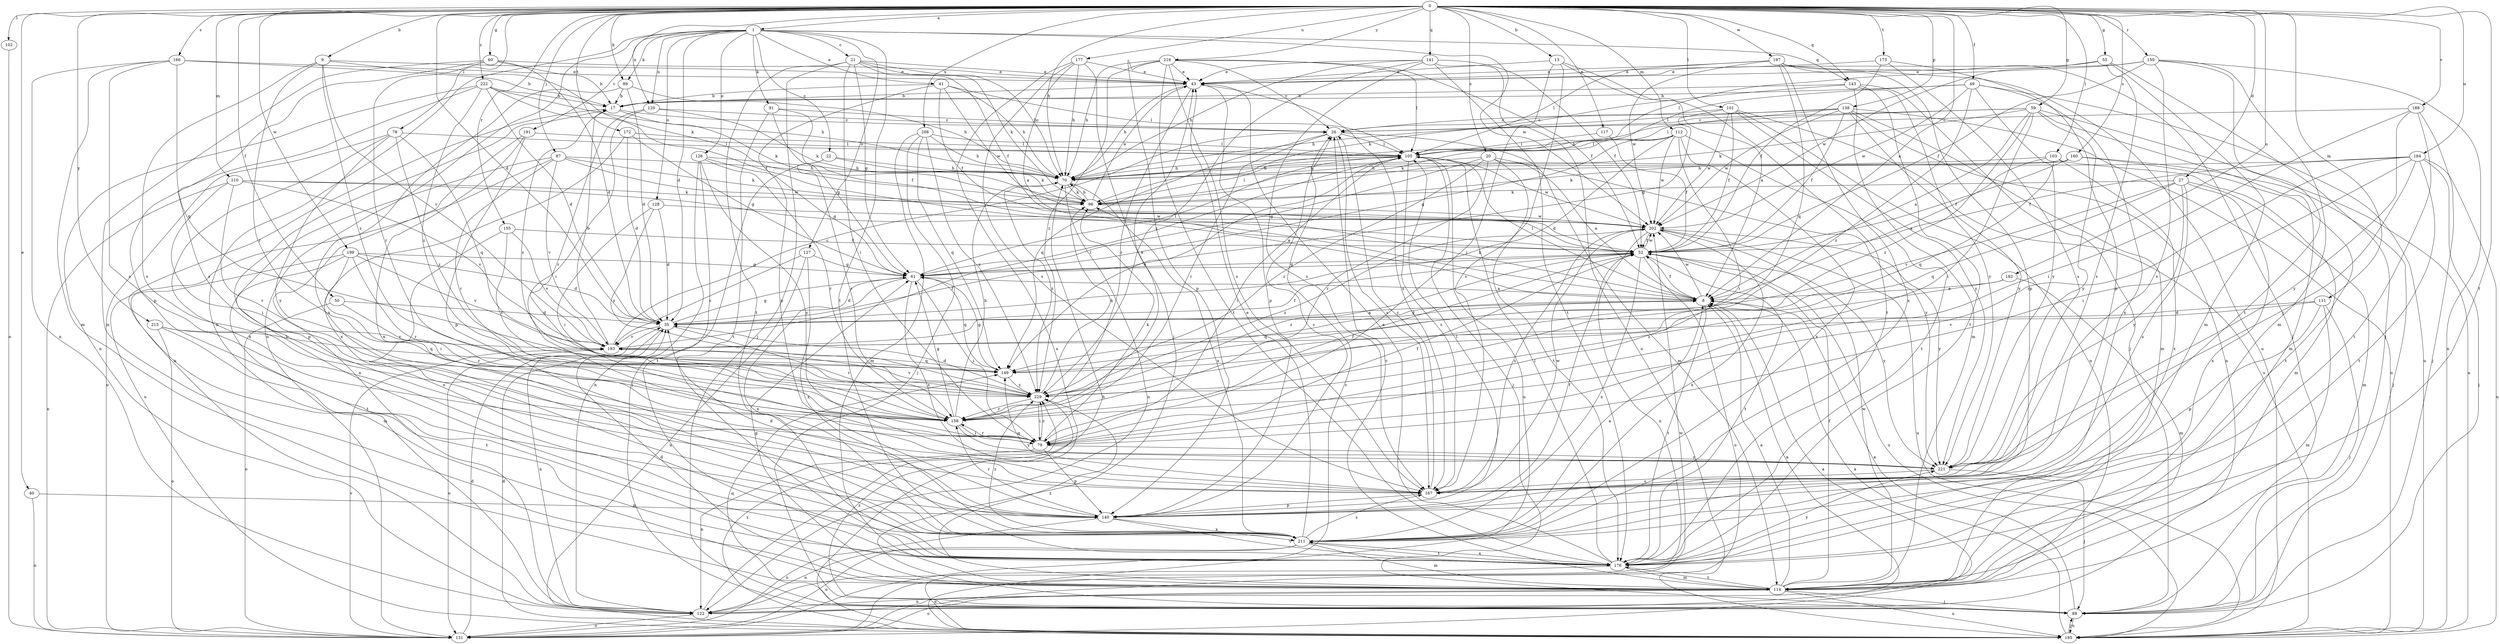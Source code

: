 strict digraph  {
0;
1;
8;
9;
13;
17;
20;
21;
22;
26;
27;
35;
40;
41;
43;
49;
50;
52;
55;
59;
60;
61;
70;
78;
79;
87;
88;
89;
91;
96;
101;
102;
103;
105;
110;
111;
112;
114;
117;
120;
122;
126;
127;
128;
131;
138;
140;
141;
143;
149;
150;
155;
158;
160;
166;
167;
172;
173;
176;
177;
182;
184;
185;
188;
191;
193;
197;
199;
202;
208;
211;
215;
216;
221;
222;
229;
0 -> 1  [label=a];
0 -> 8  [label=a];
0 -> 9  [label=b];
0 -> 13  [label=b];
0 -> 20  [label=c];
0 -> 27  [label=d];
0 -> 35  [label=d];
0 -> 40  [label=e];
0 -> 49  [label=f];
0 -> 50  [label=f];
0 -> 55  [label=g];
0 -> 59  [label=g];
0 -> 60  [label=g];
0 -> 70  [label=h];
0 -> 78  [label=i];
0 -> 87  [label=j];
0 -> 89  [label=k];
0 -> 101  [label=l];
0 -> 102  [label=l];
0 -> 103  [label=l];
0 -> 110  [label=m];
0 -> 111  [label=m];
0 -> 112  [label=m];
0 -> 117  [label=n];
0 -> 120  [label=n];
0 -> 138  [label=p];
0 -> 141  [label=q];
0 -> 143  [label=q];
0 -> 150  [label=r];
0 -> 155  [label=r];
0 -> 160  [label=s];
0 -> 166  [label=s];
0 -> 172  [label=t];
0 -> 173  [label=t];
0 -> 176  [label=t];
0 -> 177  [label=u];
0 -> 182  [label=u];
0 -> 184  [label=u];
0 -> 188  [label=v];
0 -> 197  [label=w];
0 -> 199  [label=w];
0 -> 208  [label=x];
0 -> 215  [label=y];
0 -> 216  [label=y];
0 -> 222  [label=z];
1 -> 21  [label=c];
1 -> 22  [label=c];
1 -> 35  [label=d];
1 -> 41  [label=e];
1 -> 89  [label=k];
1 -> 91  [label=k];
1 -> 120  [label=n];
1 -> 122  [label=n];
1 -> 126  [label=o];
1 -> 127  [label=o];
1 -> 128  [label=o];
1 -> 131  [label=o];
1 -> 143  [label=q];
1 -> 176  [label=t];
1 -> 191  [label=v];
1 -> 202  [label=w];
8 -> 35  [label=d];
8 -> 52  [label=f];
8 -> 96  [label=k];
8 -> 105  [label=l];
8 -> 149  [label=q];
8 -> 176  [label=t];
8 -> 202  [label=w];
9 -> 43  [label=e];
9 -> 96  [label=k];
9 -> 158  [label=r];
9 -> 167  [label=s];
9 -> 193  [label=v];
9 -> 229  [label=z];
13 -> 8  [label=a];
13 -> 43  [label=e];
13 -> 79  [label=i];
13 -> 167  [label=s];
13 -> 176  [label=t];
17 -> 26  [label=c];
17 -> 96  [label=k];
17 -> 122  [label=n];
17 -> 229  [label=z];
20 -> 8  [label=a];
20 -> 61  [label=g];
20 -> 70  [label=h];
20 -> 158  [label=r];
20 -> 176  [label=t];
20 -> 221  [label=y];
20 -> 229  [label=z];
21 -> 43  [label=e];
21 -> 52  [label=f];
21 -> 61  [label=g];
21 -> 70  [label=h];
21 -> 79  [label=i];
21 -> 88  [label=j];
21 -> 96  [label=k];
21 -> 176  [label=t];
22 -> 70  [label=h];
22 -> 88  [label=j];
22 -> 96  [label=k];
22 -> 158  [label=r];
26 -> 105  [label=l];
26 -> 114  [label=m];
26 -> 149  [label=q];
26 -> 158  [label=r];
26 -> 167  [label=s];
27 -> 96  [label=k];
27 -> 114  [label=m];
27 -> 149  [label=q];
27 -> 167  [label=s];
27 -> 193  [label=v];
27 -> 211  [label=x];
27 -> 221  [label=y];
35 -> 8  [label=a];
35 -> 52  [label=f];
35 -> 61  [label=g];
35 -> 122  [label=n];
35 -> 158  [label=r];
35 -> 193  [label=v];
40 -> 131  [label=o];
40 -> 140  [label=p];
41 -> 17  [label=b];
41 -> 52  [label=f];
41 -> 70  [label=h];
41 -> 105  [label=l];
41 -> 140  [label=p];
41 -> 202  [label=w];
43 -> 17  [label=b];
43 -> 70  [label=h];
43 -> 140  [label=p];
43 -> 158  [label=r];
43 -> 167  [label=s];
49 -> 17  [label=b];
49 -> 105  [label=l];
49 -> 185  [label=u];
49 -> 202  [label=w];
49 -> 211  [label=x];
49 -> 221  [label=y];
49 -> 229  [label=z];
50 -> 35  [label=d];
50 -> 131  [label=o];
50 -> 158  [label=r];
52 -> 61  [label=g];
52 -> 131  [label=o];
52 -> 176  [label=t];
52 -> 185  [label=u];
52 -> 202  [label=w];
52 -> 211  [label=x];
52 -> 221  [label=y];
52 -> 229  [label=z];
55 -> 43  [label=e];
55 -> 88  [label=j];
55 -> 114  [label=m];
55 -> 167  [label=s];
55 -> 202  [label=w];
59 -> 8  [label=a];
59 -> 26  [label=c];
59 -> 70  [label=h];
59 -> 79  [label=i];
59 -> 96  [label=k];
59 -> 114  [label=m];
59 -> 185  [label=u];
59 -> 221  [label=y];
59 -> 229  [label=z];
60 -> 17  [label=b];
60 -> 35  [label=d];
60 -> 43  [label=e];
60 -> 114  [label=m];
60 -> 158  [label=r];
60 -> 167  [label=s];
61 -> 8  [label=a];
61 -> 35  [label=d];
61 -> 79  [label=i];
61 -> 105  [label=l];
61 -> 149  [label=q];
61 -> 167  [label=s];
61 -> 211  [label=x];
70 -> 96  [label=k];
70 -> 122  [label=n];
70 -> 211  [label=x];
70 -> 229  [label=z];
78 -> 105  [label=l];
78 -> 131  [label=o];
78 -> 149  [label=q];
78 -> 211  [label=x];
78 -> 221  [label=y];
78 -> 229  [label=z];
79 -> 52  [label=f];
79 -> 96  [label=k];
79 -> 122  [label=n];
79 -> 140  [label=p];
79 -> 158  [label=r];
79 -> 221  [label=y];
79 -> 229  [label=z];
87 -> 70  [label=h];
87 -> 96  [label=k];
87 -> 140  [label=p];
87 -> 158  [label=r];
87 -> 185  [label=u];
87 -> 193  [label=v];
87 -> 202  [label=w];
88 -> 8  [label=a];
88 -> 149  [label=q];
88 -> 185  [label=u];
88 -> 229  [label=z];
89 -> 17  [label=b];
89 -> 35  [label=d];
89 -> 70  [label=h];
89 -> 211  [label=x];
91 -> 26  [label=c];
91 -> 52  [label=f];
91 -> 61  [label=g];
91 -> 176  [label=t];
96 -> 43  [label=e];
96 -> 70  [label=h];
96 -> 105  [label=l];
96 -> 202  [label=w];
101 -> 26  [label=c];
101 -> 52  [label=f];
101 -> 61  [label=g];
101 -> 122  [label=n];
101 -> 185  [label=u];
101 -> 202  [label=w];
101 -> 221  [label=y];
102 -> 131  [label=o];
103 -> 8  [label=a];
103 -> 70  [label=h];
103 -> 114  [label=m];
103 -> 149  [label=q];
103 -> 211  [label=x];
105 -> 70  [label=h];
105 -> 79  [label=i];
105 -> 88  [label=j];
105 -> 149  [label=q];
105 -> 167  [label=s];
105 -> 185  [label=u];
105 -> 202  [label=w];
110 -> 8  [label=a];
110 -> 79  [label=i];
110 -> 96  [label=k];
110 -> 131  [label=o];
110 -> 158  [label=r];
110 -> 193  [label=v];
111 -> 35  [label=d];
111 -> 88  [label=j];
111 -> 114  [label=m];
111 -> 140  [label=p];
111 -> 193  [label=v];
112 -> 35  [label=d];
112 -> 61  [label=g];
112 -> 79  [label=i];
112 -> 96  [label=k];
112 -> 105  [label=l];
112 -> 176  [label=t];
112 -> 202  [label=w];
112 -> 211  [label=x];
114 -> 8  [label=a];
114 -> 26  [label=c];
114 -> 35  [label=d];
114 -> 52  [label=f];
114 -> 61  [label=g];
114 -> 88  [label=j];
114 -> 122  [label=n];
114 -> 131  [label=o];
114 -> 176  [label=t];
114 -> 185  [label=u];
114 -> 202  [label=w];
114 -> 229  [label=z];
117 -> 52  [label=f];
117 -> 105  [label=l];
120 -> 26  [label=c];
120 -> 79  [label=i];
120 -> 96  [label=k];
120 -> 158  [label=r];
122 -> 8  [label=a];
122 -> 70  [label=h];
122 -> 131  [label=o];
126 -> 61  [label=g];
126 -> 70  [label=h];
126 -> 122  [label=n];
126 -> 158  [label=r];
126 -> 176  [label=t];
126 -> 221  [label=y];
127 -> 61  [label=g];
127 -> 185  [label=u];
127 -> 193  [label=v];
127 -> 211  [label=x];
128 -> 35  [label=d];
128 -> 79  [label=i];
128 -> 202  [label=w];
128 -> 229  [label=z];
131 -> 8  [label=a];
131 -> 26  [label=c];
131 -> 35  [label=d];
131 -> 193  [label=v];
131 -> 202  [label=w];
138 -> 26  [label=c];
138 -> 52  [label=f];
138 -> 70  [label=h];
138 -> 105  [label=l];
138 -> 114  [label=m];
138 -> 122  [label=n];
138 -> 185  [label=u];
138 -> 202  [label=w];
138 -> 221  [label=y];
140 -> 26  [label=c];
140 -> 35  [label=d];
140 -> 52  [label=f];
140 -> 105  [label=l];
140 -> 131  [label=o];
140 -> 158  [label=r];
140 -> 176  [label=t];
140 -> 211  [label=x];
141 -> 43  [label=e];
141 -> 52  [label=f];
141 -> 70  [label=h];
141 -> 167  [label=s];
141 -> 176  [label=t];
141 -> 185  [label=u];
141 -> 229  [label=z];
143 -> 17  [label=b];
143 -> 88  [label=j];
143 -> 96  [label=k];
143 -> 114  [label=m];
143 -> 176  [label=t];
143 -> 221  [label=y];
149 -> 61  [label=g];
149 -> 229  [label=z];
150 -> 43  [label=e];
150 -> 52  [label=f];
150 -> 105  [label=l];
150 -> 114  [label=m];
150 -> 167  [label=s];
150 -> 176  [label=t];
150 -> 185  [label=u];
155 -> 52  [label=f];
155 -> 193  [label=v];
155 -> 211  [label=x];
155 -> 229  [label=z];
158 -> 43  [label=e];
158 -> 52  [label=f];
158 -> 61  [label=g];
158 -> 70  [label=h];
158 -> 79  [label=i];
158 -> 221  [label=y];
160 -> 52  [label=f];
160 -> 70  [label=h];
160 -> 88  [label=j];
160 -> 96  [label=k];
160 -> 176  [label=t];
166 -> 17  [label=b];
166 -> 43  [label=e];
166 -> 114  [label=m];
166 -> 122  [label=n];
166 -> 149  [label=q];
166 -> 167  [label=s];
167 -> 26  [label=c];
167 -> 140  [label=p];
167 -> 149  [label=q];
167 -> 202  [label=w];
172 -> 35  [label=d];
172 -> 61  [label=g];
172 -> 105  [label=l];
172 -> 211  [label=x];
173 -> 43  [label=e];
173 -> 52  [label=f];
173 -> 140  [label=p];
173 -> 167  [label=s];
176 -> 17  [label=b];
176 -> 43  [label=e];
176 -> 105  [label=l];
176 -> 114  [label=m];
176 -> 185  [label=u];
176 -> 211  [label=x];
176 -> 221  [label=y];
177 -> 8  [label=a];
177 -> 43  [label=e];
177 -> 70  [label=h];
177 -> 88  [label=j];
177 -> 167  [label=s];
177 -> 185  [label=u];
182 -> 8  [label=a];
182 -> 114  [label=m];
182 -> 229  [label=z];
184 -> 52  [label=f];
184 -> 70  [label=h];
184 -> 79  [label=i];
184 -> 88  [label=j];
184 -> 158  [label=r];
184 -> 176  [label=t];
184 -> 185  [label=u];
184 -> 221  [label=y];
185 -> 8  [label=a];
185 -> 35  [label=d];
185 -> 88  [label=j];
185 -> 229  [label=z];
188 -> 26  [label=c];
188 -> 79  [label=i];
188 -> 88  [label=j];
188 -> 176  [label=t];
188 -> 221  [label=y];
191 -> 105  [label=l];
191 -> 122  [label=n];
191 -> 140  [label=p];
191 -> 211  [label=x];
193 -> 17  [label=b];
193 -> 26  [label=c];
193 -> 52  [label=f];
193 -> 105  [label=l];
193 -> 131  [label=o];
193 -> 149  [label=q];
197 -> 43  [label=e];
197 -> 88  [label=j];
197 -> 105  [label=l];
197 -> 140  [label=p];
197 -> 149  [label=q];
197 -> 185  [label=u];
197 -> 202  [label=w];
197 -> 211  [label=x];
199 -> 35  [label=d];
199 -> 61  [label=g];
199 -> 79  [label=i];
199 -> 114  [label=m];
199 -> 158  [label=r];
199 -> 176  [label=t];
199 -> 193  [label=v];
202 -> 52  [label=f];
202 -> 122  [label=n];
202 -> 167  [label=s];
202 -> 185  [label=u];
202 -> 211  [label=x];
202 -> 221  [label=y];
202 -> 229  [label=z];
208 -> 70  [label=h];
208 -> 88  [label=j];
208 -> 105  [label=l];
208 -> 114  [label=m];
208 -> 149  [label=q];
208 -> 229  [label=z];
211 -> 8  [label=a];
211 -> 43  [label=e];
211 -> 114  [label=m];
211 -> 122  [label=n];
211 -> 131  [label=o];
211 -> 167  [label=s];
211 -> 176  [label=t];
211 -> 229  [label=z];
215 -> 131  [label=o];
215 -> 149  [label=q];
215 -> 176  [label=t];
215 -> 193  [label=v];
216 -> 26  [label=c];
216 -> 43  [label=e];
216 -> 52  [label=f];
216 -> 70  [label=h];
216 -> 105  [label=l];
216 -> 140  [label=p];
216 -> 167  [label=s];
216 -> 176  [label=t];
216 -> 229  [label=z];
221 -> 88  [label=j];
221 -> 167  [label=s];
222 -> 17  [label=b];
222 -> 35  [label=d];
222 -> 52  [label=f];
222 -> 70  [label=h];
222 -> 122  [label=n];
222 -> 140  [label=p];
222 -> 229  [label=z];
229 -> 35  [label=d];
229 -> 79  [label=i];
229 -> 96  [label=k];
229 -> 158  [label=r];
229 -> 193  [label=v];
}
